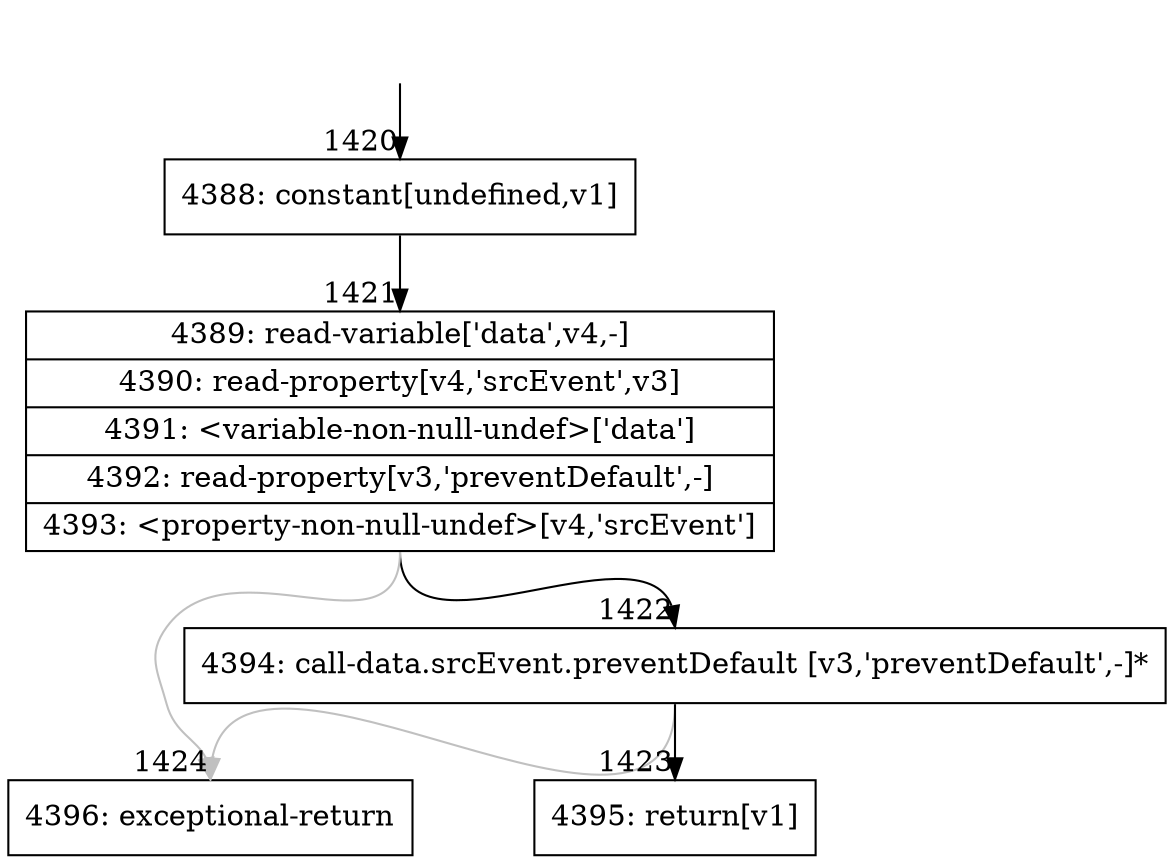 digraph {
rankdir="TD"
BB_entry132[shape=none,label=""];
BB_entry132 -> BB1420 [tailport=s, headport=n, headlabel="    1420"]
BB1420 [shape=record label="{4388: constant[undefined,v1]}" ] 
BB1420 -> BB1421 [tailport=s, headport=n, headlabel="      1421"]
BB1421 [shape=record label="{4389: read-variable['data',v4,-]|4390: read-property[v4,'srcEvent',v3]|4391: \<variable-non-null-undef\>['data']|4392: read-property[v3,'preventDefault',-]|4393: \<property-non-null-undef\>[v4,'srcEvent']}" ] 
BB1421 -> BB1422 [tailport=s, headport=n, headlabel="      1422"]
BB1421 -> BB1424 [tailport=s, headport=n, color=gray, headlabel="      1424"]
BB1422 [shape=record label="{4394: call-data.srcEvent.preventDefault [v3,'preventDefault',-]*}" ] 
BB1422 -> BB1423 [tailport=s, headport=n, headlabel="      1423"]
BB1422 -> BB1424 [tailport=s, headport=n, color=gray]
BB1423 [shape=record label="{4395: return[v1]}" ] 
BB1424 [shape=record label="{4396: exceptional-return}" ] 
//#$~ 2353
}

